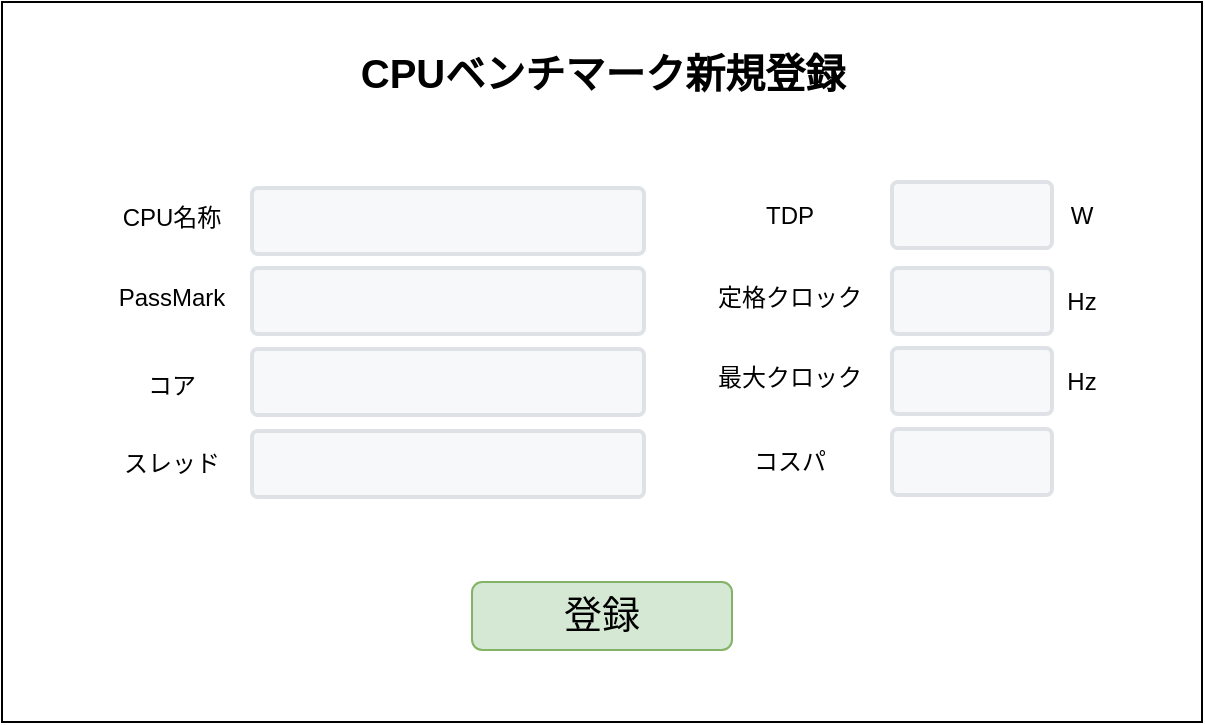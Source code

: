 <mxfile version="15.6.8" type="embed">
    <diagram id="iIn-IIqsuCfrusXbn5Ud" name="ページ1">
        <mxGraphModel dx="1113" dy="506" grid="0" gridSize="10" guides="1" tooltips="1" connect="1" arrows="1" fold="1" page="0" pageScale="1" pageWidth="827" pageHeight="1169" math="0" shadow="0">
            <root>
                <mxCell id="0"/>
                <mxCell id="1" parent="0"/>
                <mxCell id="2" value="" style="rounded=0;whiteSpace=wrap;html=1;fillColor=default;strokeColor=default;fontColor=default;" vertex="1" parent="1">
                    <mxGeometry x="40" y="40" width="600" height="360" as="geometry"/>
                </mxCell>
                <mxCell id="3" value="CPUベンチマーク新規登録" style="text;html=1;strokeColor=none;fillColor=none;align=center;verticalAlign=middle;whiteSpace=wrap;rounded=0;fontColor=default;fontStyle=1;fontSize=20;" vertex="1" parent="1">
                    <mxGeometry x="213.75" y="50" width="252.5" height="50" as="geometry"/>
                </mxCell>
                <mxCell id="4" value="&lt;span style=&quot;font-size: 19px&quot;&gt;登録&lt;/span&gt;" style="rounded=1;whiteSpace=wrap;html=1;align=center;labelBackgroundColor=none;fillColor=#d5e8d4;strokeColor=#82b366;" vertex="1" parent="1">
                    <mxGeometry x="275" y="330" width="130" height="34" as="geometry"/>
                </mxCell>
                <mxCell id="5" value="CPU名称" style="text;html=1;strokeColor=none;fillColor=none;align=center;verticalAlign=middle;whiteSpace=wrap;rounded=0;" vertex="1" parent="1">
                    <mxGeometry x="95" y="133" width="60" height="30" as="geometry"/>
                </mxCell>
                <mxCell id="6" value="" style="rounded=1;arcSize=9;fillColor=#F7F8F9;align=left;spacingLeft=5;strokeColor=#DEE1E6;html=1;strokeWidth=2;fontSize=12" vertex="1" parent="1">
                    <mxGeometry x="165" y="133" width="196" height="33" as="geometry"/>
                </mxCell>
                <mxCell id="7" value="PassMark" style="text;html=1;strokeColor=none;fillColor=none;align=center;verticalAlign=middle;whiteSpace=wrap;rounded=0;" vertex="1" parent="1">
                    <mxGeometry x="70" y="173" width="110" height="30" as="geometry"/>
                </mxCell>
                <mxCell id="8" value="" style="rounded=1;arcSize=9;fillColor=#F7F8F9;align=left;spacingLeft=5;strokeColor=#DEE1E6;html=1;strokeWidth=2;fontSize=12" vertex="1" parent="1">
                    <mxGeometry x="165" y="173" width="196" height="33" as="geometry"/>
                </mxCell>
                <mxCell id="9" value="TDP" style="text;html=1;strokeColor=none;fillColor=none;align=center;verticalAlign=middle;whiteSpace=wrap;rounded=0;" vertex="1" parent="1">
                    <mxGeometry x="395" y="131.5" width="77.5" height="30" as="geometry"/>
                </mxCell>
                <mxCell id="10" value="" style="rounded=1;arcSize=9;fillColor=#F7F8F9;align=left;spacingLeft=5;strokeColor=#DEE1E6;html=1;strokeWidth=2;fontSize=12" vertex="1" parent="1">
                    <mxGeometry x="485" y="130" width="80" height="33" as="geometry"/>
                </mxCell>
                <mxCell id="11" value="スレッド" style="text;html=1;strokeColor=none;fillColor=none;align=center;verticalAlign=middle;whiteSpace=wrap;rounded=0;" vertex="1" parent="1">
                    <mxGeometry x="95" y="256" width="60" height="30" as="geometry"/>
                </mxCell>
                <mxCell id="12" value="" style="rounded=1;arcSize=9;fillColor=#F7F8F9;align=left;spacingLeft=5;strokeColor=#DEE1E6;html=1;strokeWidth=2;fontSize=12" vertex="1" parent="1">
                    <mxGeometry x="165" y="254.5" width="196" height="33" as="geometry"/>
                </mxCell>
                <mxCell id="13" value="コア" style="text;html=1;strokeColor=none;fillColor=none;align=center;verticalAlign=middle;whiteSpace=wrap;rounded=0;" vertex="1" parent="1">
                    <mxGeometry x="95" y="216.5" width="60" height="30" as="geometry"/>
                </mxCell>
                <mxCell id="14" value="" style="rounded=1;arcSize=9;fillColor=#F7F8F9;align=left;spacingLeft=5;strokeColor=#DEE1E6;html=1;strokeWidth=2;fontSize=12" vertex="1" parent="1">
                    <mxGeometry x="165" y="213.5" width="196" height="33" as="geometry"/>
                </mxCell>
                <mxCell id="17" value="W" style="text;html=1;strokeColor=none;fillColor=none;align=center;verticalAlign=middle;whiteSpace=wrap;rounded=0;" vertex="1" parent="1">
                    <mxGeometry x="565" y="131.5" width="30" height="30" as="geometry"/>
                </mxCell>
                <mxCell id="18" value="定格クロック" style="text;html=1;strokeColor=none;fillColor=none;align=center;verticalAlign=middle;whiteSpace=wrap;rounded=0;" vertex="1" parent="1">
                    <mxGeometry x="395" y="173" width="77.5" height="30" as="geometry"/>
                </mxCell>
                <mxCell id="19" value="" style="rounded=1;arcSize=9;fillColor=#F7F8F9;align=left;spacingLeft=5;strokeColor=#DEE1E6;html=1;strokeWidth=2;fontSize=12" vertex="1" parent="1">
                    <mxGeometry x="485" y="173" width="80" height="33" as="geometry"/>
                </mxCell>
                <mxCell id="20" value="Hz" style="text;html=1;strokeColor=none;fillColor=none;align=center;verticalAlign=middle;whiteSpace=wrap;rounded=0;" vertex="1" parent="1">
                    <mxGeometry x="565" y="174.5" width="30" height="30" as="geometry"/>
                </mxCell>
                <mxCell id="21" value="最大クロック" style="text;html=1;strokeColor=none;fillColor=none;align=center;verticalAlign=middle;whiteSpace=wrap;rounded=0;" vertex="1" parent="1">
                    <mxGeometry x="395" y="213" width="77.5" height="30" as="geometry"/>
                </mxCell>
                <mxCell id="22" value="" style="rounded=1;arcSize=9;fillColor=#F7F8F9;align=left;spacingLeft=5;strokeColor=#DEE1E6;html=1;strokeWidth=2;fontSize=12" vertex="1" parent="1">
                    <mxGeometry x="485" y="213" width="80" height="33" as="geometry"/>
                </mxCell>
                <mxCell id="23" value="Hz" style="text;html=1;strokeColor=none;fillColor=none;align=center;verticalAlign=middle;whiteSpace=wrap;rounded=0;" vertex="1" parent="1">
                    <mxGeometry x="565" y="214.5" width="30" height="30" as="geometry"/>
                </mxCell>
                <mxCell id="25" value="" style="rounded=1;arcSize=9;fillColor=#F7F8F9;align=left;spacingLeft=5;strokeColor=#DEE1E6;html=1;strokeWidth=2;fontSize=12" vertex="1" parent="1">
                    <mxGeometry x="485" y="253.5" width="80" height="33" as="geometry"/>
                </mxCell>
                <mxCell id="27" value="コスパ" style="text;html=1;strokeColor=none;fillColor=none;align=center;verticalAlign=middle;whiteSpace=wrap;rounded=0;" vertex="1" parent="1">
                    <mxGeometry x="395" y="255" width="77.5" height="30" as="geometry"/>
                </mxCell>
            </root>
        </mxGraphModel>
    </diagram>
</mxfile>